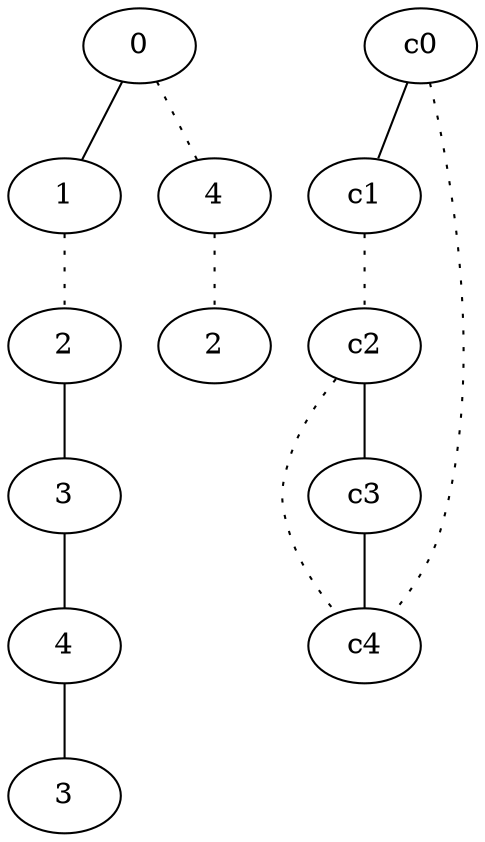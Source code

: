 graph {
a0[label=0];
a1[label=1];
a2[label=2];
a3[label=3];
a4[label=4];
a5[label=3];
a6[label=4];
a7[label=2];
a0 -- a1;
a0 -- a6 [style=dotted];
a1 -- a2 [style=dotted];
a2 -- a3;
a3 -- a4;
a4 -- a5;
a6 -- a7 [style=dotted];
c0 -- c1;
c0 -- c4 [style=dotted];
c1 -- c2 [style=dotted];
c2 -- c3;
c2 -- c4 [style=dotted];
c3 -- c4;
}
